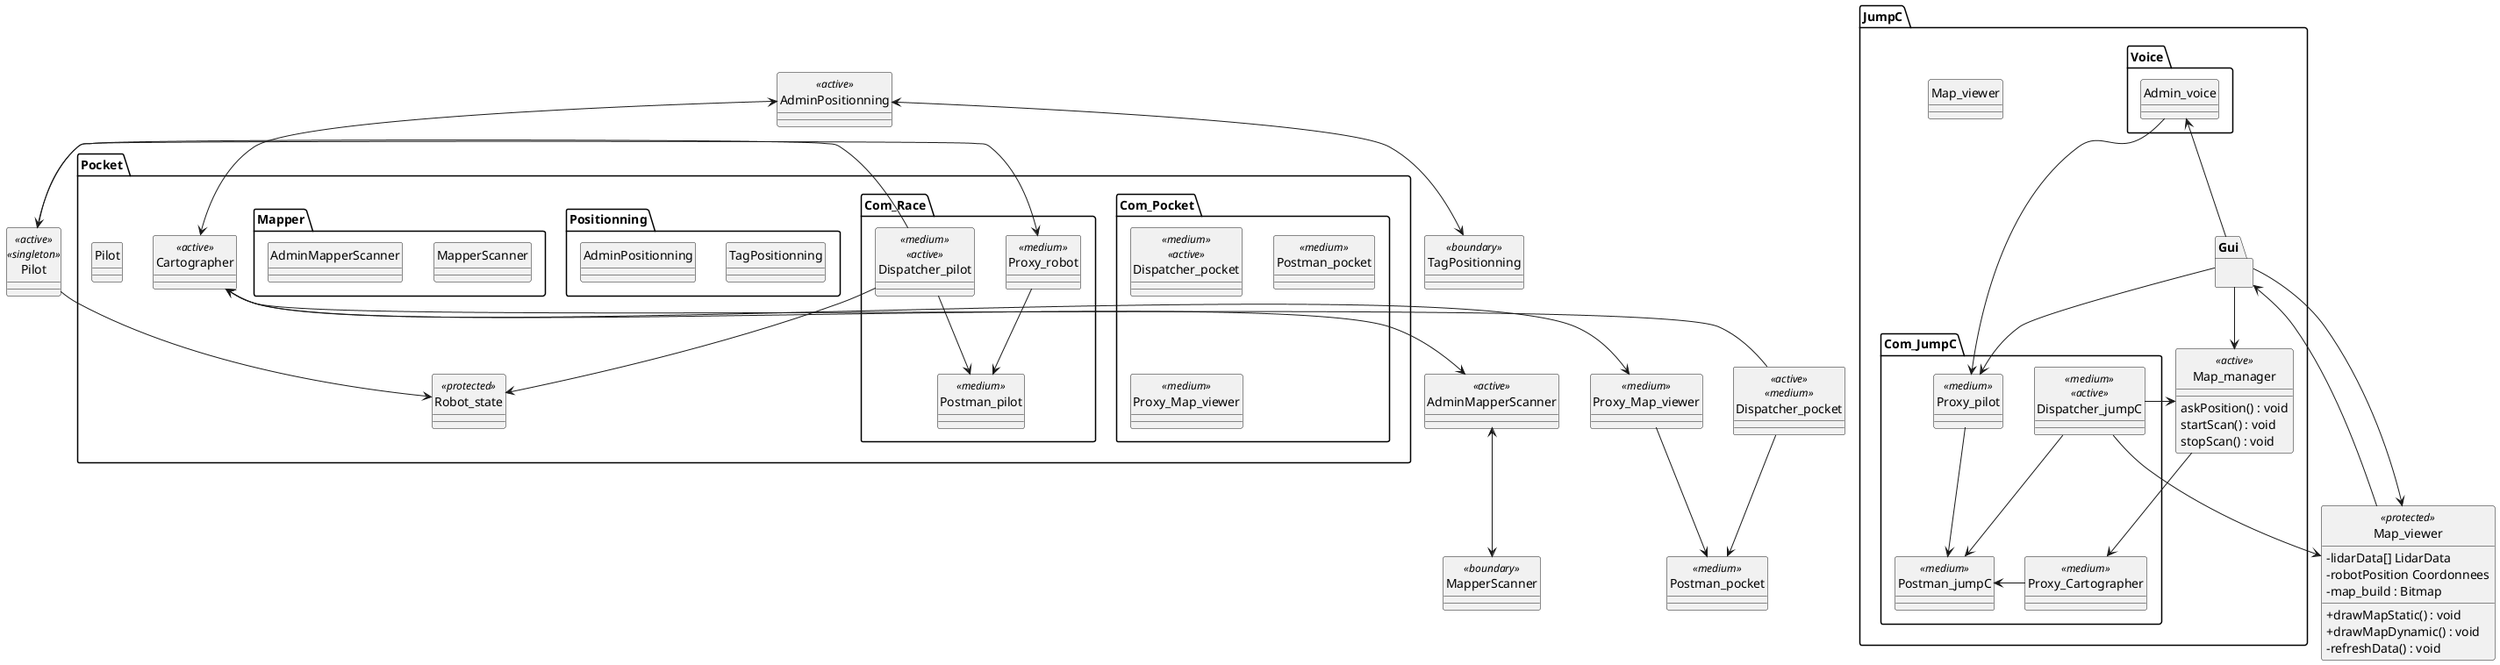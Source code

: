 @startuml
hide empty description
skinparam shadowing false
hide circle
skinparam classAttributeIconSize 0



Package Pocket {
class Pilot
'class Network_pilot <<active>> <<singleton>>'
Package Com_Pocket {
class Dispatcher_pocket <<medium>> <<active>>
class Postman_pocket <<medium>>
class Proxy_Map_viewer <<medium>>
' class Proxy_network_gui <<medium>>
}
Package Com_Race {
class Dispatcher_pilot <<medium>> <<active>>
class Postman_pilot <<medium>>
class Proxy_robot <<medium>>
}

package Positionning {
class TagPositionning 
class AdminPositionning 
}
class Robot_state <<protected>>{
}
package Mapper {
class MapperScanner 
class AdminMapperScanner
}
class Cartographer <<active>> {
}
}

class Pilot <<active>> <<singleton>> {
}

Package JumpC {
class Map_viewer
' class Network_gui <<medium>>

Package Com_JumpC {
class Dispatcher_jumpC <<medium>> <<active>>
class Proxy_pilot  <<medium>>
class Postman_jumpC  <<medium>>
' class Proxy_network_pilot <<medium>>
class Proxy_Cartographer <<medium>>

}
Package Gui {}
Package Voice
{
    class Admin_voice
}
class Map_manager <<active>> {
    askPosition() : void
    startScan() : void
    stopScan() : void
    
}
}
class Map_viewer <<protected>> {
- lidarData[] LidarData
- robotPosition Coordonnees
- map_build : Bitmap
+ drawMapStatic() : void
+ drawMapDynamic() : void
- refreshData() : void

}



class Dispatcher_pocket <<active>> <<medium>> {
}
' class Network_gui <<active>>{


' }
class Postman_pocket <<medium>> {

}
class MapperScanner <<boundary>> {

}

class TagPositionning <<boundary>> {

}
class AdminPositionning <<active>> {
}
class Pilot <<active>> <<singleton>>

class Proxy_Map_viewer <<medium>> {


}

class AdminMapperScanner <<active>>{

}

AdminMapperScanner <--> MapperScanner
AdminPositionning <--> TagPositionning 
AdminMapperScanner <-up-> Cartographer
AdminPositionning <--> Cartographer
Cartographer -right-> Proxy_Map_viewer
Dispatcher_pocket --> Postman_pocket
' Dispatcher_pocket --> Network_pilot
Dispatcher_pocket -up-> Cartographer
' Proxy_network_gui --> Postman_pocket 
' Proxy_network_gui <-up-> Pilot
Gui --> Map_manager
Proxy_Map_viewer --> Postman_pocket
Dispatcher_pilot --> Robot_state 
Dispatcher_pilot --> Postman_pilot
Dispatcher_pilot --> Pilot
Pilot --> Robot_state
Pilot --> Proxy_robot
Proxy_robot --> Postman_pilot
' Network_pilot --> Proxy_network_gui

Dispatcher_jumpC --> Postman_jumpC
Proxy_pilot --> Postman_jumpC
' Proxy_network_pilot --> Postman_jumpC
Dispatcher_jumpC --> Map_viewer
' Dispatcher_jumpC -up-> Network_gui
Dispatcher_jumpC --> Map_manager
Gui <-- Map_viewer
Gui --> Map_viewer

' Gui --> Network_gui
Gui --> Proxy_pilot
Gui -up-> Admin_voice
Admin_voice --> Proxy_pilot
' Network_gui --> Proxy_network_pilot
Map_manager --> Proxy_Cartographer
Proxy_Cartographer -> Postman_jumpC

@enduml
